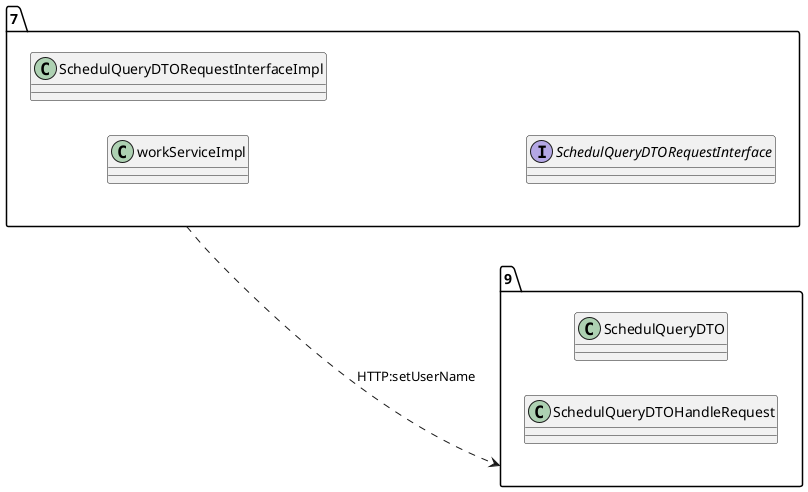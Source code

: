 @startuml 
allow_mixing
left to right direction
package "7"{
class workServiceImpl
class SchedulQueryDTORequestInterfaceImpl
interface SchedulQueryDTORequestInterface

}
package "9"{
class SchedulQueryDTO
class SchedulQueryDTOHandleRequest

}
"7" ..> "9":HTTP:setUserName
@enduml